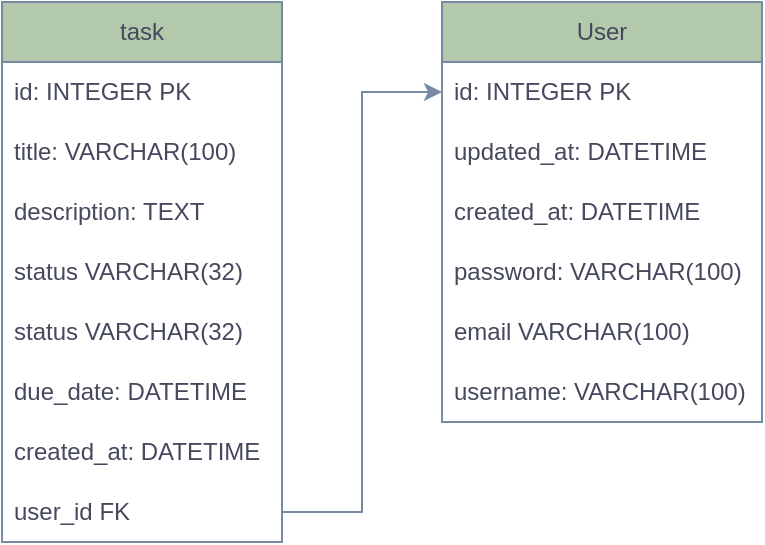 <mxfile version="24.8.4">
  <diagram name="Страница — 1" id="es5pFyoMsBnVsw5jlqqN">
    <mxGraphModel dx="1335" dy="711" grid="1" gridSize="10" guides="1" tooltips="1" connect="1" arrows="1" fold="1" page="0" pageScale="1" pageWidth="827" pageHeight="1169" math="0" shadow="0">
      <root>
        <mxCell id="0" />
        <mxCell id="1" parent="0" />
        <mxCell id="Xvfg13nWZxEhclhhm52f-1" value="User" style="swimlane;fontStyle=0;childLayout=stackLayout;horizontal=1;startSize=30;horizontalStack=0;resizeParent=1;resizeParentMax=0;resizeLast=0;collapsible=1;marginBottom=0;whiteSpace=wrap;html=1;labelBackgroundColor=none;fillColor=#B2C9AB;strokeColor=#788AA3;fontColor=#46495D;rounded=0;" vertex="1" parent="1">
          <mxGeometry x="360" y="330" width="160" height="210" as="geometry" />
        </mxCell>
        <mxCell id="Xvfg13nWZxEhclhhm52f-2" value="&lt;span style=&quot;background-color: rgb(255, 255, 255);&quot;&gt;id: INTEGER PK&lt;/span&gt;" style="text;strokeColor=none;fillColor=none;align=left;verticalAlign=middle;spacingLeft=4;spacingRight=4;overflow=hidden;points=[[0,0.5],[1,0.5]];portConstraint=eastwest;rotatable=0;whiteSpace=wrap;html=1;labelBackgroundColor=none;fontColor=#46495D;rounded=0;" vertex="1" parent="Xvfg13nWZxEhclhhm52f-1">
          <mxGeometry y="30" width="160" height="30" as="geometry" />
        </mxCell>
        <mxCell id="Xvfg13nWZxEhclhhm52f-21" value="&lt;span style=&quot;background-color: rgb(255, 255, 255);&quot;&gt;updated_at: DATETIME&lt;/span&gt;" style="text;strokeColor=none;fillColor=none;align=left;verticalAlign=middle;spacingLeft=4;spacingRight=4;overflow=hidden;points=[[0,0.5],[1,0.5]];portConstraint=eastwest;rotatable=0;whiteSpace=wrap;html=1;labelBackgroundColor=none;fontColor=#46495D;rounded=0;" vertex="1" parent="Xvfg13nWZxEhclhhm52f-1">
          <mxGeometry y="60" width="160" height="30" as="geometry" />
        </mxCell>
        <mxCell id="Xvfg13nWZxEhclhhm52f-3" value="&lt;span style=&quot;background-color: rgb(255, 255, 255);&quot;&gt;created_at: DATETIME&lt;/span&gt;" style="text;strokeColor=none;fillColor=none;align=left;verticalAlign=middle;spacingLeft=4;spacingRight=4;overflow=hidden;points=[[0,0.5],[1,0.5]];portConstraint=eastwest;rotatable=0;whiteSpace=wrap;html=1;labelBackgroundColor=none;fontColor=#46495D;rounded=0;" vertex="1" parent="Xvfg13nWZxEhclhhm52f-1">
          <mxGeometry y="90" width="160" height="30" as="geometry" />
        </mxCell>
        <mxCell id="Xvfg13nWZxEhclhhm52f-5" value="&lt;span style=&quot;background-color: rgb(255, 255, 255);&quot;&gt;password: VARCHAR(100)&lt;/span&gt;" style="text;strokeColor=none;fillColor=none;align=left;verticalAlign=middle;spacingLeft=4;spacingRight=4;overflow=hidden;points=[[0,0.5],[1,0.5]];portConstraint=eastwest;rotatable=0;whiteSpace=wrap;html=1;labelBackgroundColor=none;fontColor=#46495D;rounded=0;" vertex="1" parent="Xvfg13nWZxEhclhhm52f-1">
          <mxGeometry y="120" width="160" height="30" as="geometry" />
        </mxCell>
        <mxCell id="Xvfg13nWZxEhclhhm52f-6" value="&lt;span style=&quot;background-color: rgb(255, 255, 255);&quot;&gt;email VARCHAR(100)&lt;/span&gt;" style="text;strokeColor=none;fillColor=none;align=left;verticalAlign=middle;spacingLeft=4;spacingRight=4;overflow=hidden;points=[[0,0.5],[1,0.5]];portConstraint=eastwest;rotatable=0;whiteSpace=wrap;html=1;labelBackgroundColor=none;fontColor=#46495D;rounded=0;" vertex="1" parent="Xvfg13nWZxEhclhhm52f-1">
          <mxGeometry y="150" width="160" height="30" as="geometry" />
        </mxCell>
        <mxCell id="Xvfg13nWZxEhclhhm52f-10" value="&lt;span style=&quot;background-color: rgb(255, 255, 255);&quot;&gt;username: VARCHAR(100)&lt;/span&gt;" style="text;strokeColor=none;fillColor=none;align=left;verticalAlign=middle;spacingLeft=4;spacingRight=4;overflow=hidden;points=[[0,0.5],[1,0.5]];portConstraint=eastwest;rotatable=0;whiteSpace=wrap;html=1;labelBackgroundColor=none;fontColor=#46495D;rounded=0;" vertex="1" parent="Xvfg13nWZxEhclhhm52f-1">
          <mxGeometry y="180" width="160" height="30" as="geometry" />
        </mxCell>
        <mxCell id="Xvfg13nWZxEhclhhm52f-11" value="task" style="swimlane;fontStyle=0;childLayout=stackLayout;horizontal=1;startSize=30;horizontalStack=0;resizeParent=1;resizeParentMax=0;resizeLast=0;collapsible=1;marginBottom=0;whiteSpace=wrap;html=1;labelBackgroundColor=none;fillColor=#B2C9AB;strokeColor=#788AA3;fontColor=#46495D;rounded=0;" vertex="1" parent="1">
          <mxGeometry x="140" y="330" width="140" height="270" as="geometry" />
        </mxCell>
        <mxCell id="Xvfg13nWZxEhclhhm52f-12" value="&lt;span style=&quot;background-color: rgb(255, 255, 255);&quot;&gt;id: INTEGER PK&lt;/span&gt;" style="text;strokeColor=none;fillColor=none;align=left;verticalAlign=middle;spacingLeft=4;spacingRight=4;overflow=hidden;points=[[0,0.5],[1,0.5]];portConstraint=eastwest;rotatable=0;whiteSpace=wrap;html=1;labelBackgroundColor=none;fontColor=#46495D;rounded=0;" vertex="1" parent="Xvfg13nWZxEhclhhm52f-11">
          <mxGeometry y="30" width="140" height="30" as="geometry" />
        </mxCell>
        <mxCell id="Xvfg13nWZxEhclhhm52f-13" value="title: VARCHAR(100)" style="text;strokeColor=none;fillColor=none;align=left;verticalAlign=middle;spacingLeft=4;spacingRight=4;overflow=hidden;points=[[0,0.5],[1,0.5]];portConstraint=eastwest;rotatable=0;whiteSpace=wrap;html=1;labelBackgroundColor=none;fontColor=#46495D;rounded=0;" vertex="1" parent="Xvfg13nWZxEhclhhm52f-11">
          <mxGeometry y="60" width="140" height="30" as="geometry" />
        </mxCell>
        <mxCell id="Xvfg13nWZxEhclhhm52f-14" value="&lt;span style=&quot;background-color: rgb(255, 255, 255);&quot;&gt;description: TEXT&lt;/span&gt;" style="text;strokeColor=none;fillColor=none;align=left;verticalAlign=middle;spacingLeft=4;spacingRight=4;overflow=hidden;points=[[0,0.5],[1,0.5]];portConstraint=eastwest;rotatable=0;whiteSpace=wrap;html=1;labelBackgroundColor=none;fontColor=#46495D;rounded=0;" vertex="1" parent="Xvfg13nWZxEhclhhm52f-11">
          <mxGeometry y="90" width="140" height="30" as="geometry" />
        </mxCell>
        <mxCell id="Xvfg13nWZxEhclhhm52f-15" value="&lt;span style=&quot;background-color: rgb(255, 255, 255);&quot;&gt;status VARCHAR(32)&lt;/span&gt;" style="text;strokeColor=none;fillColor=none;align=left;verticalAlign=middle;spacingLeft=4;spacingRight=4;overflow=hidden;points=[[0,0.5],[1,0.5]];portConstraint=eastwest;rotatable=0;whiteSpace=wrap;html=1;labelBackgroundColor=none;fontColor=#46495D;rounded=0;" vertex="1" parent="Xvfg13nWZxEhclhhm52f-11">
          <mxGeometry y="120" width="140" height="30" as="geometry" />
        </mxCell>
        <mxCell id="Xvfg13nWZxEhclhhm52f-16" value="&lt;span style=&quot;background-color: rgb(255, 255, 255);&quot;&gt;status VARCHAR(32)&lt;/span&gt;" style="text;strokeColor=none;fillColor=none;align=left;verticalAlign=middle;spacingLeft=4;spacingRight=4;overflow=hidden;points=[[0,0.5],[1,0.5]];portConstraint=eastwest;rotatable=0;whiteSpace=wrap;html=1;labelBackgroundColor=none;fontColor=#46495D;rounded=0;" vertex="1" parent="Xvfg13nWZxEhclhhm52f-11">
          <mxGeometry y="150" width="140" height="30" as="geometry" />
        </mxCell>
        <mxCell id="Xvfg13nWZxEhclhhm52f-17" value="&lt;span style=&quot;background-color: rgb(255, 255, 255);&quot;&gt;due_date: DATETIME&lt;/span&gt;" style="text;strokeColor=none;fillColor=none;align=left;verticalAlign=middle;spacingLeft=4;spacingRight=4;overflow=hidden;points=[[0,0.5],[1,0.5]];portConstraint=eastwest;rotatable=0;whiteSpace=wrap;html=1;labelBackgroundColor=none;fontColor=#46495D;rounded=0;" vertex="1" parent="Xvfg13nWZxEhclhhm52f-11">
          <mxGeometry y="180" width="140" height="30" as="geometry" />
        </mxCell>
        <mxCell id="Xvfg13nWZxEhclhhm52f-18" value="&lt;span style=&quot;background-color: rgb(255, 255, 255);&quot;&gt;created_at: DATETIME&lt;/span&gt;" style="text;strokeColor=none;fillColor=none;align=left;verticalAlign=middle;spacingLeft=4;spacingRight=4;overflow=hidden;points=[[0,0.5],[1,0.5]];portConstraint=eastwest;rotatable=0;whiteSpace=wrap;html=1;labelBackgroundColor=none;fontColor=#46495D;rounded=0;" vertex="1" parent="Xvfg13nWZxEhclhhm52f-11">
          <mxGeometry y="210" width="140" height="30" as="geometry" />
        </mxCell>
        <mxCell id="Xvfg13nWZxEhclhhm52f-19" value="&lt;span style=&quot;background-color: rgb(255, 255, 255);&quot;&gt;user_id FK&lt;/span&gt;" style="text;strokeColor=none;fillColor=none;align=left;verticalAlign=middle;spacingLeft=4;spacingRight=4;overflow=hidden;points=[[0,0.5],[1,0.5]];portConstraint=eastwest;rotatable=0;whiteSpace=wrap;html=1;labelBackgroundColor=none;fontColor=#46495D;rounded=0;" vertex="1" parent="Xvfg13nWZxEhclhhm52f-11">
          <mxGeometry y="240" width="140" height="30" as="geometry" />
        </mxCell>
        <mxCell id="Xvfg13nWZxEhclhhm52f-20" style="edgeStyle=orthogonalEdgeStyle;rounded=0;orthogonalLoop=1;jettySize=auto;html=1;exitX=1;exitY=0.5;exitDx=0;exitDy=0;labelBackgroundColor=none;strokeColor=#788AA3;fontColor=default;" edge="1" parent="1" source="Xvfg13nWZxEhclhhm52f-19" target="Xvfg13nWZxEhclhhm52f-2">
          <mxGeometry relative="1" as="geometry" />
        </mxCell>
      </root>
    </mxGraphModel>
  </diagram>
</mxfile>
